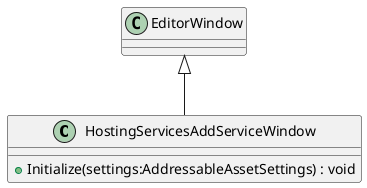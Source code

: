 @startuml
class HostingServicesAddServiceWindow {
    + Initialize(settings:AddressableAssetSettings) : void
}
EditorWindow <|-- HostingServicesAddServiceWindow
@enduml
